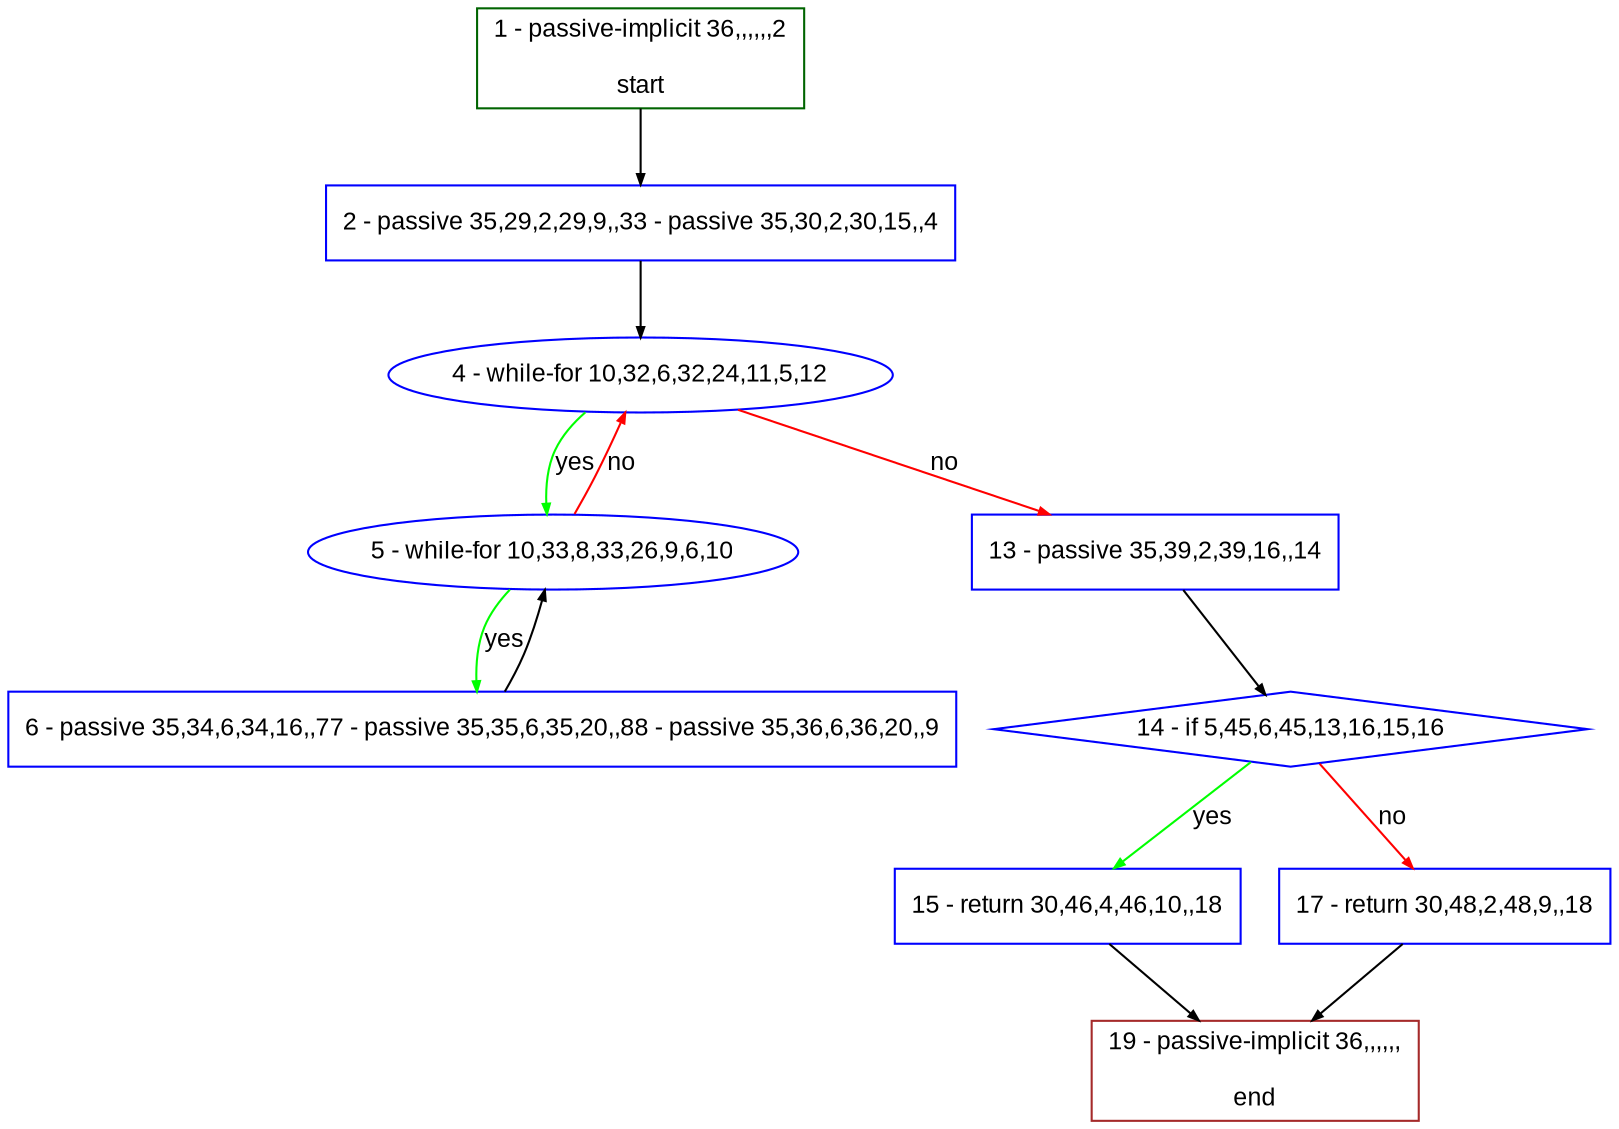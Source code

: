 digraph "" {
  graph [bgcolor="white", fillcolor="#FFFFCC", pack="true", packmode="clust", fontname="Arial", label="", fontsize="12", compound="true", style="rounded,filled"];
  node [node_initialized="no", fillcolor="white", fontname="Arial", label="", color="grey", fontsize="12", fixedsize="false", compound="true", shape="rectangle", style="filled"];
  edge [arrowtail="none", lhead="", fontcolor="black", fontname="Arial", label="", color="black", fontsize="12", arrowhead="normal", arrowsize="0.5", compound="true", ltail="", dir="forward"];
  __N1 [fillcolor="#ffffff", label="2 - passive 35,29,2,29,9,,33 - passive 35,30,2,30,15,,4", color="#0000ff", shape="box", style="filled"];
  __N2 [fillcolor="#ffffff", label="1 - passive-implicit 36,,,,,,2\n\nstart", color="#006400", shape="box", style="filled"];
  __N3 [fillcolor="#ffffff", label="4 - while-for 10,32,6,32,24,11,5,12", color="#0000ff", shape="oval", style="filled"];
  __N4 [fillcolor="#ffffff", label="5 - while-for 10,33,8,33,26,9,6,10", color="#0000ff", shape="oval", style="filled"];
  __N5 [fillcolor="#ffffff", label="13 - passive 35,39,2,39,16,,14", color="#0000ff", shape="box", style="filled"];
  __N6 [fillcolor="#ffffff", label="6 - passive 35,34,6,34,16,,77 - passive 35,35,6,35,20,,88 - passive 35,36,6,36,20,,9", color="#0000ff", shape="box", style="filled"];
  __N7 [fillcolor="#ffffff", label="14 - if 5,45,6,45,13,16,15,16", color="#0000ff", shape="diamond", style="filled"];
  __N8 [fillcolor="#ffffff", label="15 - return 30,46,4,46,10,,18", color="#0000ff", shape="box", style="filled"];
  __N9 [fillcolor="#ffffff", label="17 - return 30,48,2,48,9,,18", color="#0000ff", shape="box", style="filled"];
  __N10 [fillcolor="#ffffff", label="19 - passive-implicit 36,,,,,,\n\nend", color="#a52a2a", shape="box", style="filled"];
  __N2 -> __N1 [arrowtail="none", color="#000000", label="", arrowhead="normal", dir="forward"];
  __N1 -> __N3 [arrowtail="none", color="#000000", label="", arrowhead="normal", dir="forward"];
  __N3 -> __N4 [arrowtail="none", color="#00ff00", label="yes", arrowhead="normal", dir="forward"];
  __N4 -> __N3 [arrowtail="none", color="#ff0000", label="no", arrowhead="normal", dir="forward"];
  __N3 -> __N5 [arrowtail="none", color="#ff0000", label="no", arrowhead="normal", dir="forward"];
  __N4 -> __N6 [arrowtail="none", color="#00ff00", label="yes", arrowhead="normal", dir="forward"];
  __N6 -> __N4 [arrowtail="none", color="#000000", label="", arrowhead="normal", dir="forward"];
  __N5 -> __N7 [arrowtail="none", color="#000000", label="", arrowhead="normal", dir="forward"];
  __N7 -> __N8 [arrowtail="none", color="#00ff00", label="yes", arrowhead="normal", dir="forward"];
  __N7 -> __N9 [arrowtail="none", color="#ff0000", label="no", arrowhead="normal", dir="forward"];
  __N8 -> __N10 [arrowtail="none", color="#000000", label="", arrowhead="normal", dir="forward"];
  __N9 -> __N10 [arrowtail="none", color="#000000", label="", arrowhead="normal", dir="forward"];
}
